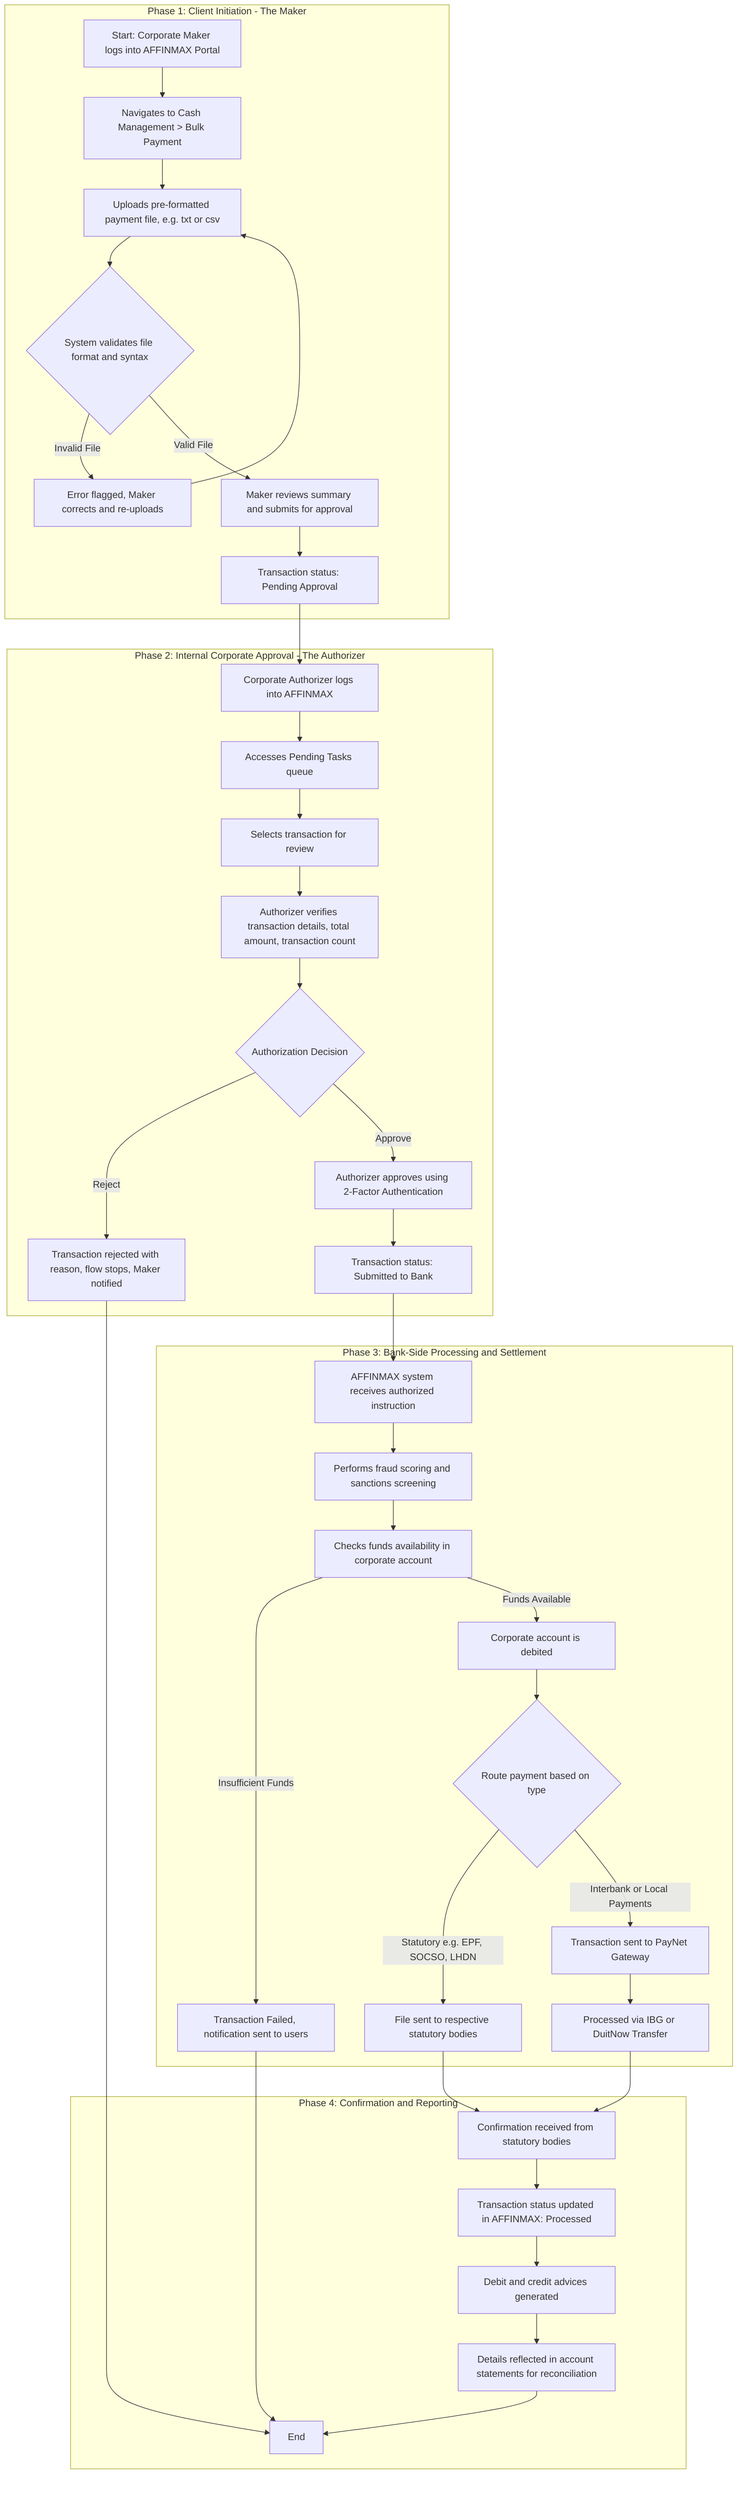 graph TD
    subgraph "Phase 1: Client Initiation - The Maker"
        A[Start: Corporate Maker logs into AFFINMAX Portal] --> B[Navigates to Cash Management > Bulk Payment]
        B --> C[Uploads pre-formatted payment file, e.g. txt or csv]
        C --> D{System validates file format and syntax}
        D -- Invalid File --> E[Error flagged, Maker corrects and re-uploads]
        E --> C
        D -- Valid File --> F[Maker reviews summary and submits for approval]
        F --> G[Transaction status: Pending Approval]
    end

    subgraph "Phase 2: Internal Corporate Approval - The Authorizer"
        G --> H[Corporate Authorizer logs into AFFINMAX]
        H --> I[Accesses Pending Tasks queue]
        I --> J[Selects transaction for review]
        J --> K[Authorizer verifies transaction details, total amount, transaction count]
        K --> L{Authorization Decision}
        L -- Reject --> M[Transaction rejected with reason, flow stops, Maker notified]
        L -- Approve --> N[Authorizer approves using 2-Factor Authentication]
        N --> O[Transaction status: Submitted to Bank]
    end

    subgraph "Phase 3: Bank-Side Processing and Settlement"
        O --> P[AFFINMAX system receives authorized instruction]
        P --> Q[Performs fraud scoring and sanctions screening]
        Q --> R[Checks funds availability in corporate account]
        R -- Insufficient Funds --> S[Transaction Failed, notification sent to users]
        R -- Funds Available --> T[Corporate account is debited]
        T --> U{Route payment based on type}
        U -- Statutory e.g. EPF, SOCSO, LHDN --> V[File sent to respective statutory bodies]
        U -- Interbank or Local Payments --> W[Transaction sent to PayNet Gateway]
        W --> X[Processed via IBG or DuitNow Transfer]
    end

    subgraph "Phase 4: Confirmation and Reporting"
        V --> Y[Confirmation received from statutory bodies]
        X --> Y
        Y --> Z[Transaction status updated in AFFINMAX: Processed]
        Z --> AA[Debit and credit advices generated]
        AA --> BB[Details reflected in account statements for reconciliation]
        BB --> END[End]
        M --> END
        S --> END
    end